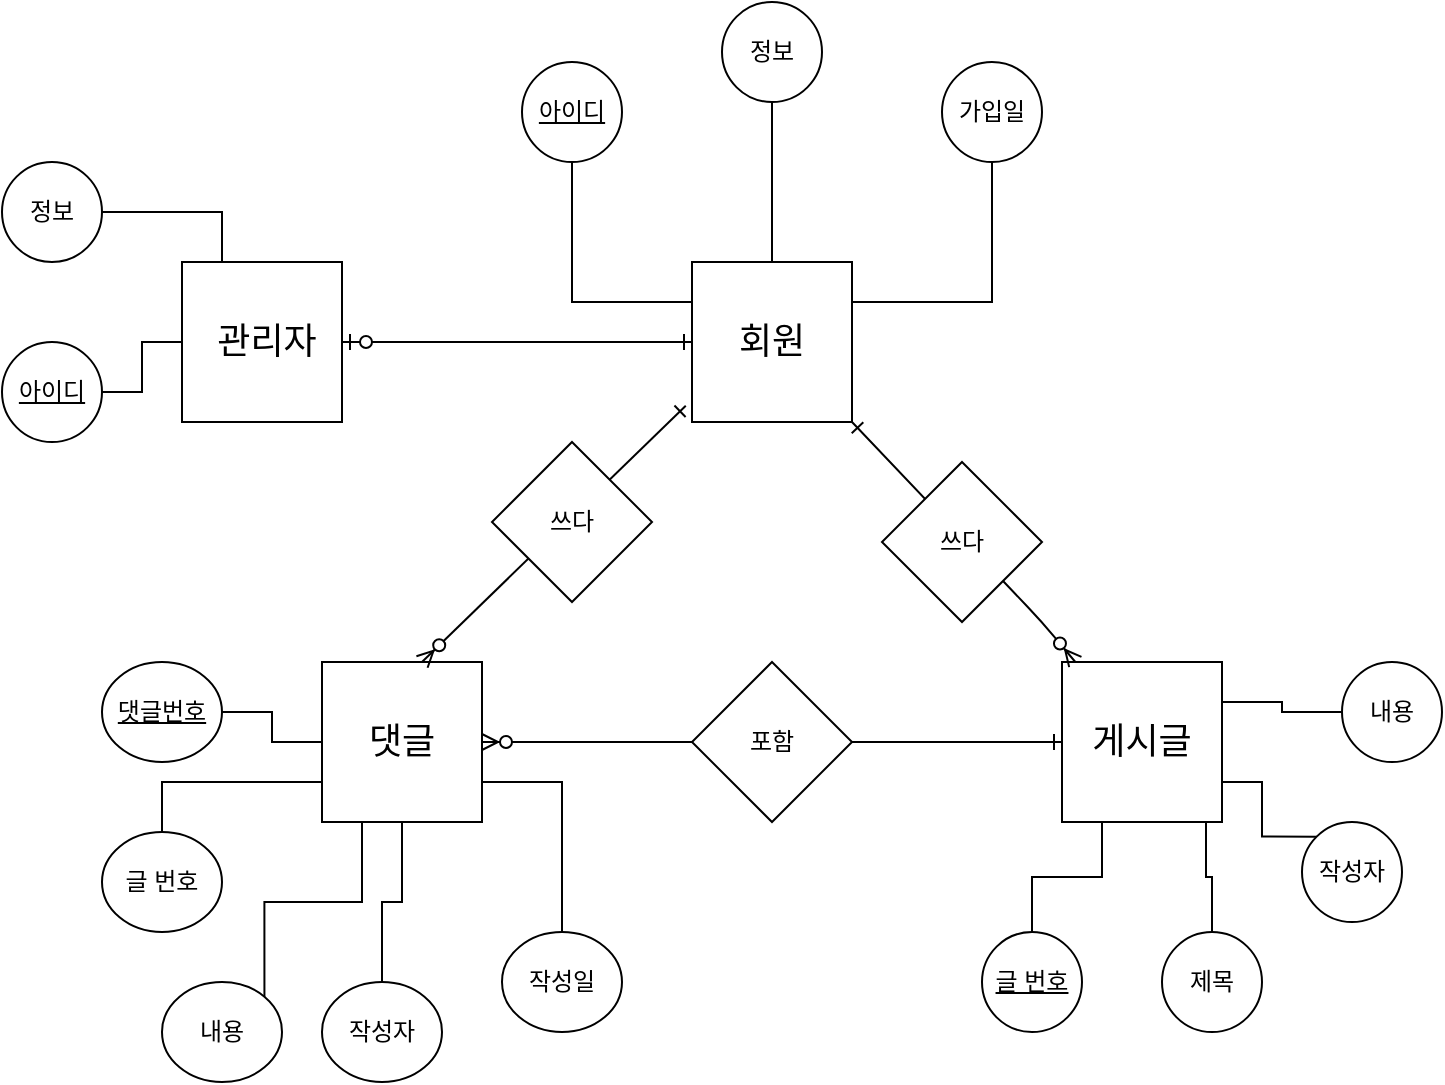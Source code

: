 <mxfile version="14.7.2" type="device"><diagram id="R2lEEEUBdFMjLlhIrx00" name="Page-1"><mxGraphModel dx="2677" dy="1183" grid="1" gridSize="10" guides="1" tooltips="1" connect="1" arrows="1" fold="1" page="1" pageScale="1" pageWidth="850" pageHeight="1100" math="0" shadow="0" extFonts="Permanent Marker^https://fonts.googleapis.com/css?family=Permanent+Marker"><root><mxCell id="0"/><mxCell id="1" parent="0"/><mxCell id="AlnDVVvp2jD31lDpPJfw-13" style="edgeStyle=orthogonalEdgeStyle;rounded=0;orthogonalLoop=1;jettySize=auto;html=1;exitX=0;exitY=0.25;exitDx=0;exitDy=0;entryX=0.5;entryY=1;entryDx=0;entryDy=0;endArrow=none;endFill=0;" parent="1" source="AlnDVVvp2jD31lDpPJfw-7" target="AlnDVVvp2jD31lDpPJfw-11" edge="1"><mxGeometry relative="1" as="geometry"/></mxCell><mxCell id="AlnDVVvp2jD31lDpPJfw-14" style="edgeStyle=orthogonalEdgeStyle;rounded=0;orthogonalLoop=1;jettySize=auto;html=1;exitX=0.5;exitY=0;exitDx=0;exitDy=0;endArrow=none;endFill=0;" parent="1" source="AlnDVVvp2jD31lDpPJfw-7" target="AlnDVVvp2jD31lDpPJfw-10" edge="1"><mxGeometry relative="1" as="geometry"/></mxCell><mxCell id="AlnDVVvp2jD31lDpPJfw-15" style="edgeStyle=orthogonalEdgeStyle;rounded=0;orthogonalLoop=1;jettySize=auto;html=1;exitX=1;exitY=0.25;exitDx=0;exitDy=0;entryX=0.5;entryY=1;entryDx=0;entryDy=0;endArrow=none;endFill=0;" parent="1" source="AlnDVVvp2jD31lDpPJfw-7" target="AlnDVVvp2jD31lDpPJfw-12" edge="1"><mxGeometry relative="1" as="geometry"/></mxCell><mxCell id="AlnDVVvp2jD31lDpPJfw-7" value="&lt;font style=&quot;font-size: 18px&quot;&gt;회원&lt;/font&gt;" style="whiteSpace=wrap;html=1;aspect=fixed;" parent="1" vertex="1"><mxGeometry x="385" y="240" width="80" height="80" as="geometry"/></mxCell><mxCell id="AlnDVVvp2jD31lDpPJfw-22" style="edgeStyle=orthogonalEdgeStyle;rounded=0;orthogonalLoop=1;jettySize=auto;html=1;exitX=0;exitY=0.5;exitDx=0;exitDy=0;entryX=1;entryY=0.5;entryDx=0;entryDy=0;endArrow=none;endFill=0;" parent="1" source="AlnDVVvp2jD31lDpPJfw-8" target="AlnDVVvp2jD31lDpPJfw-16" edge="1"><mxGeometry relative="1" as="geometry"/></mxCell><mxCell id="AlnDVVvp2jD31lDpPJfw-23" style="edgeStyle=orthogonalEdgeStyle;rounded=0;orthogonalLoop=1;jettySize=auto;html=1;exitX=0;exitY=0.75;exitDx=0;exitDy=0;endArrow=none;endFill=0;" parent="1" source="AlnDVVvp2jD31lDpPJfw-8" target="AlnDVVvp2jD31lDpPJfw-18" edge="1"><mxGeometry relative="1" as="geometry"/></mxCell><mxCell id="AlnDVVvp2jD31lDpPJfw-24" style="edgeStyle=orthogonalEdgeStyle;rounded=0;orthogonalLoop=1;jettySize=auto;html=1;exitX=0.25;exitY=1;exitDx=0;exitDy=0;entryX=1;entryY=0;entryDx=0;entryDy=0;endArrow=none;endFill=0;" parent="1" source="AlnDVVvp2jD31lDpPJfw-8" target="AlnDVVvp2jD31lDpPJfw-19" edge="1"><mxGeometry relative="1" as="geometry"/></mxCell><mxCell id="AlnDVVvp2jD31lDpPJfw-25" style="edgeStyle=orthogonalEdgeStyle;rounded=0;orthogonalLoop=1;jettySize=auto;html=1;exitX=0.5;exitY=1;exitDx=0;exitDy=0;endArrow=none;endFill=0;" parent="1" source="AlnDVVvp2jD31lDpPJfw-8" target="AlnDVVvp2jD31lDpPJfw-20" edge="1"><mxGeometry relative="1" as="geometry"/></mxCell><mxCell id="AlnDVVvp2jD31lDpPJfw-26" style="edgeStyle=orthogonalEdgeStyle;rounded=0;orthogonalLoop=1;jettySize=auto;html=1;exitX=1;exitY=0.75;exitDx=0;exitDy=0;entryX=0.5;entryY=0;entryDx=0;entryDy=0;endArrow=none;endFill=0;" parent="1" source="AlnDVVvp2jD31lDpPJfw-8" target="AlnDVVvp2jD31lDpPJfw-21" edge="1"><mxGeometry relative="1" as="geometry"/></mxCell><mxCell id="AlnDVVvp2jD31lDpPJfw-8" value="&lt;font style=&quot;font-size: 18px&quot;&gt;댓글&lt;/font&gt;" style="whiteSpace=wrap;html=1;aspect=fixed;" parent="1" vertex="1"><mxGeometry x="200" y="440" width="80" height="80" as="geometry"/></mxCell><mxCell id="AlnDVVvp2jD31lDpPJfw-31" style="edgeStyle=orthogonalEdgeStyle;rounded=0;orthogonalLoop=1;jettySize=auto;html=1;exitX=1;exitY=0.25;exitDx=0;exitDy=0;entryX=0;entryY=0.5;entryDx=0;entryDy=0;endArrow=none;endFill=0;" parent="1" source="AlnDVVvp2jD31lDpPJfw-9" target="AlnDVVvp2jD31lDpPJfw-30" edge="1"><mxGeometry relative="1" as="geometry"/></mxCell><mxCell id="AlnDVVvp2jD31lDpPJfw-9" value="&lt;font style=&quot;font-size: 18px&quot;&gt;게시글&lt;/font&gt;" style="whiteSpace=wrap;html=1;aspect=fixed;" parent="1" vertex="1"><mxGeometry x="570" y="440" width="80" height="80" as="geometry"/></mxCell><mxCell id="AlnDVVvp2jD31lDpPJfw-10" value="정보" style="ellipse;whiteSpace=wrap;html=1;aspect=fixed;" parent="1" vertex="1"><mxGeometry x="400" y="110" width="50" height="50" as="geometry"/></mxCell><mxCell id="AlnDVVvp2jD31lDpPJfw-11" value="&lt;u&gt;아이디&lt;/u&gt;" style="ellipse;whiteSpace=wrap;html=1;aspect=fixed;" parent="1" vertex="1"><mxGeometry x="300" y="140" width="50" height="50" as="geometry"/></mxCell><mxCell id="AlnDVVvp2jD31lDpPJfw-12" value="가입일" style="ellipse;whiteSpace=wrap;html=1;aspect=fixed;" parent="1" vertex="1"><mxGeometry x="510" y="140" width="50" height="50" as="geometry"/></mxCell><mxCell id="AlnDVVvp2jD31lDpPJfw-16" value="&lt;u&gt;댓글번호&lt;/u&gt;" style="ellipse;whiteSpace=wrap;html=1;" parent="1" vertex="1"><mxGeometry x="90" y="440" width="60" height="50" as="geometry"/></mxCell><mxCell id="AlnDVVvp2jD31lDpPJfw-18" value="글 번호" style="ellipse;whiteSpace=wrap;html=1;" parent="1" vertex="1"><mxGeometry x="90" y="525" width="60" height="50" as="geometry"/></mxCell><mxCell id="AlnDVVvp2jD31lDpPJfw-19" value="내용" style="ellipse;whiteSpace=wrap;html=1;" parent="1" vertex="1"><mxGeometry x="120" y="600" width="60" height="50" as="geometry"/></mxCell><mxCell id="AlnDVVvp2jD31lDpPJfw-20" value="작성자" style="ellipse;whiteSpace=wrap;html=1;" parent="1" vertex="1"><mxGeometry x="200" y="600" width="60" height="50" as="geometry"/></mxCell><mxCell id="AlnDVVvp2jD31lDpPJfw-21" value="작성일" style="ellipse;whiteSpace=wrap;html=1;" parent="1" vertex="1"><mxGeometry x="290" y="575" width="60" height="50" as="geometry"/></mxCell><mxCell id="AlnDVVvp2jD31lDpPJfw-34" style="edgeStyle=orthogonalEdgeStyle;rounded=0;orthogonalLoop=1;jettySize=auto;html=1;exitX=0.5;exitY=0;exitDx=0;exitDy=0;entryX=0.25;entryY=1;entryDx=0;entryDy=0;endArrow=none;endFill=0;" parent="1" source="AlnDVVvp2jD31lDpPJfw-27" target="AlnDVVvp2jD31lDpPJfw-9" edge="1"><mxGeometry relative="1" as="geometry"/></mxCell><mxCell id="AlnDVVvp2jD31lDpPJfw-27" value="&lt;u&gt;글 번호&lt;/u&gt;" style="ellipse;whiteSpace=wrap;html=1;aspect=fixed;" parent="1" vertex="1"><mxGeometry x="530" y="575" width="50" height="50" as="geometry"/></mxCell><mxCell id="AlnDVVvp2jD31lDpPJfw-33" style="edgeStyle=orthogonalEdgeStyle;rounded=0;orthogonalLoop=1;jettySize=auto;html=1;exitX=0.5;exitY=0;exitDx=0;exitDy=0;entryX=0.9;entryY=1;entryDx=0;entryDy=0;entryPerimeter=0;endArrow=none;endFill=0;" parent="1" source="AlnDVVvp2jD31lDpPJfw-28" target="AlnDVVvp2jD31lDpPJfw-9" edge="1"><mxGeometry relative="1" as="geometry"/></mxCell><mxCell id="AlnDVVvp2jD31lDpPJfw-28" value="제목" style="ellipse;whiteSpace=wrap;html=1;aspect=fixed;" parent="1" vertex="1"><mxGeometry x="620" y="575" width="50" height="50" as="geometry"/></mxCell><mxCell id="AlnDVVvp2jD31lDpPJfw-32" style="edgeStyle=orthogonalEdgeStyle;rounded=0;orthogonalLoop=1;jettySize=auto;html=1;exitX=0;exitY=0;exitDx=0;exitDy=0;entryX=1;entryY=0.75;entryDx=0;entryDy=0;endArrow=none;endFill=0;" parent="1" source="AlnDVVvp2jD31lDpPJfw-29" target="AlnDVVvp2jD31lDpPJfw-9" edge="1"><mxGeometry relative="1" as="geometry"/></mxCell><mxCell id="AlnDVVvp2jD31lDpPJfw-29" value="작성자" style="ellipse;whiteSpace=wrap;html=1;aspect=fixed;" parent="1" vertex="1"><mxGeometry x="690" y="520" width="50" height="50" as="geometry"/></mxCell><mxCell id="AlnDVVvp2jD31lDpPJfw-30" value="내용" style="ellipse;whiteSpace=wrap;html=1;aspect=fixed;" parent="1" vertex="1"><mxGeometry x="710" y="440" width="50" height="50" as="geometry"/></mxCell><mxCell id="AlnDVVvp2jD31lDpPJfw-36" value="" style="endArrow=ERone;html=1;entryX=1;entryY=1;entryDx=0;entryDy=0;endFill=0;startArrow=ERzeroToMany;startFill=1;" parent="1" source="AlnDVVvp2jD31lDpPJfw-9" target="AlnDVVvp2jD31lDpPJfw-7" edge="1"><mxGeometry width="50" height="50" relative="1" as="geometry"><mxPoint x="480" y="390" as="sourcePoint"/><mxPoint x="530" y="340" as="targetPoint"/><Array as="points"><mxPoint x="560" y="420"/></Array></mxGeometry></mxCell><mxCell id="AlnDVVvp2jD31lDpPJfw-39" value="쓰다" style="rhombus;whiteSpace=wrap;html=1;" parent="1" vertex="1"><mxGeometry x="480" y="340" width="80" height="80" as="geometry"/></mxCell><mxCell id="AlnDVVvp2jD31lDpPJfw-41" value="" style="endArrow=ERone;html=1;entryX=-0.039;entryY=0.898;entryDx=0;entryDy=0;entryPerimeter=0;startArrow=ERzeroToMany;startFill=1;endFill=0;" parent="1" target="AlnDVVvp2jD31lDpPJfw-7" edge="1"><mxGeometry width="50" height="50" relative="1" as="geometry"><mxPoint x="250" y="440" as="sourcePoint"/><mxPoint x="300" y="390" as="targetPoint"/></mxGeometry></mxCell><mxCell id="AlnDVVvp2jD31lDpPJfw-42" value="쓰다" style="rhombus;whiteSpace=wrap;html=1;" parent="1" vertex="1"><mxGeometry x="285" y="330" width="80" height="80" as="geometry"/></mxCell><mxCell id="AlnDVVvp2jD31lDpPJfw-43" value="" style="endArrow=ERone;html=1;endFill=0;startArrow=ERzeroToMany;startFill=1;" parent="1" target="AlnDVVvp2jD31lDpPJfw-9" edge="1"><mxGeometry width="50" height="50" relative="1" as="geometry"><mxPoint x="280" y="480" as="sourcePoint"/><mxPoint x="330" y="430" as="targetPoint"/></mxGeometry></mxCell><mxCell id="AlnDVVvp2jD31lDpPJfw-44" value="포함" style="rhombus;whiteSpace=wrap;html=1;" parent="1" vertex="1"><mxGeometry x="385" y="440" width="80" height="80" as="geometry"/></mxCell><mxCell id="AlnDVVvp2jD31lDpPJfw-51" style="edgeStyle=orthogonalEdgeStyle;rounded=0;orthogonalLoop=1;jettySize=auto;html=1;exitX=0.25;exitY=0;exitDx=0;exitDy=0;entryX=1;entryY=0.5;entryDx=0;entryDy=0;startArrow=none;startFill=0;endArrow=none;endFill=0;" parent="1" source="AlnDVVvp2jD31lDpPJfw-48" target="AlnDVVvp2jD31lDpPJfw-49" edge="1"><mxGeometry relative="1" as="geometry"/></mxCell><mxCell id="AlnDVVvp2jD31lDpPJfw-52" style="edgeStyle=orthogonalEdgeStyle;rounded=0;orthogonalLoop=1;jettySize=auto;html=1;exitX=0;exitY=0.5;exitDx=0;exitDy=0;entryX=1;entryY=0.5;entryDx=0;entryDy=0;startArrow=none;startFill=0;endArrow=none;endFill=0;" parent="1" source="AlnDVVvp2jD31lDpPJfw-48" target="AlnDVVvp2jD31lDpPJfw-50" edge="1"><mxGeometry relative="1" as="geometry"/></mxCell><mxCell id="AlnDVVvp2jD31lDpPJfw-53" style="edgeStyle=orthogonalEdgeStyle;rounded=0;orthogonalLoop=1;jettySize=auto;html=1;exitX=1;exitY=0.5;exitDx=0;exitDy=0;entryX=0;entryY=0.5;entryDx=0;entryDy=0;startArrow=ERzeroToOne;startFill=1;endArrow=ERone;endFill=0;" parent="1" source="AlnDVVvp2jD31lDpPJfw-48" target="AlnDVVvp2jD31lDpPJfw-7" edge="1"><mxGeometry relative="1" as="geometry"/></mxCell><mxCell id="AlnDVVvp2jD31lDpPJfw-48" value="&lt;font style=&quot;font-size: 18px&quot;&gt;&amp;nbsp;관리자&lt;/font&gt;" style="whiteSpace=wrap;html=1;aspect=fixed;" parent="1" vertex="1"><mxGeometry x="130" y="240" width="80" height="80" as="geometry"/></mxCell><mxCell id="AlnDVVvp2jD31lDpPJfw-49" value="정보" style="ellipse;whiteSpace=wrap;html=1;aspect=fixed;" parent="1" vertex="1"><mxGeometry x="40" y="190" width="50" height="50" as="geometry"/></mxCell><mxCell id="AlnDVVvp2jD31lDpPJfw-50" value="&lt;u&gt;아이디&lt;/u&gt;" style="ellipse;whiteSpace=wrap;html=1;aspect=fixed;" parent="1" vertex="1"><mxGeometry x="40" y="280" width="50" height="50" as="geometry"/></mxCell></root></mxGraphModel></diagram></mxfile>